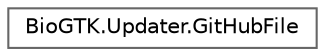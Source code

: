 digraph "Graphical Class Hierarchy"
{
 // LATEX_PDF_SIZE
  bgcolor="transparent";
  edge [fontname=Helvetica,fontsize=10,labelfontname=Helvetica,labelfontsize=10];
  node [fontname=Helvetica,fontsize=10,shape=box,height=0.2,width=0.4];
  rankdir="LR";
  Node0 [id="Node000000",label="BioGTK.Updater.GitHubFile",height=0.2,width=0.4,color="grey40", fillcolor="white", style="filled",URL="$class_bio_g_t_k_1_1_updater_1_1_git_hub_file.html",tooltip=" "];
}
